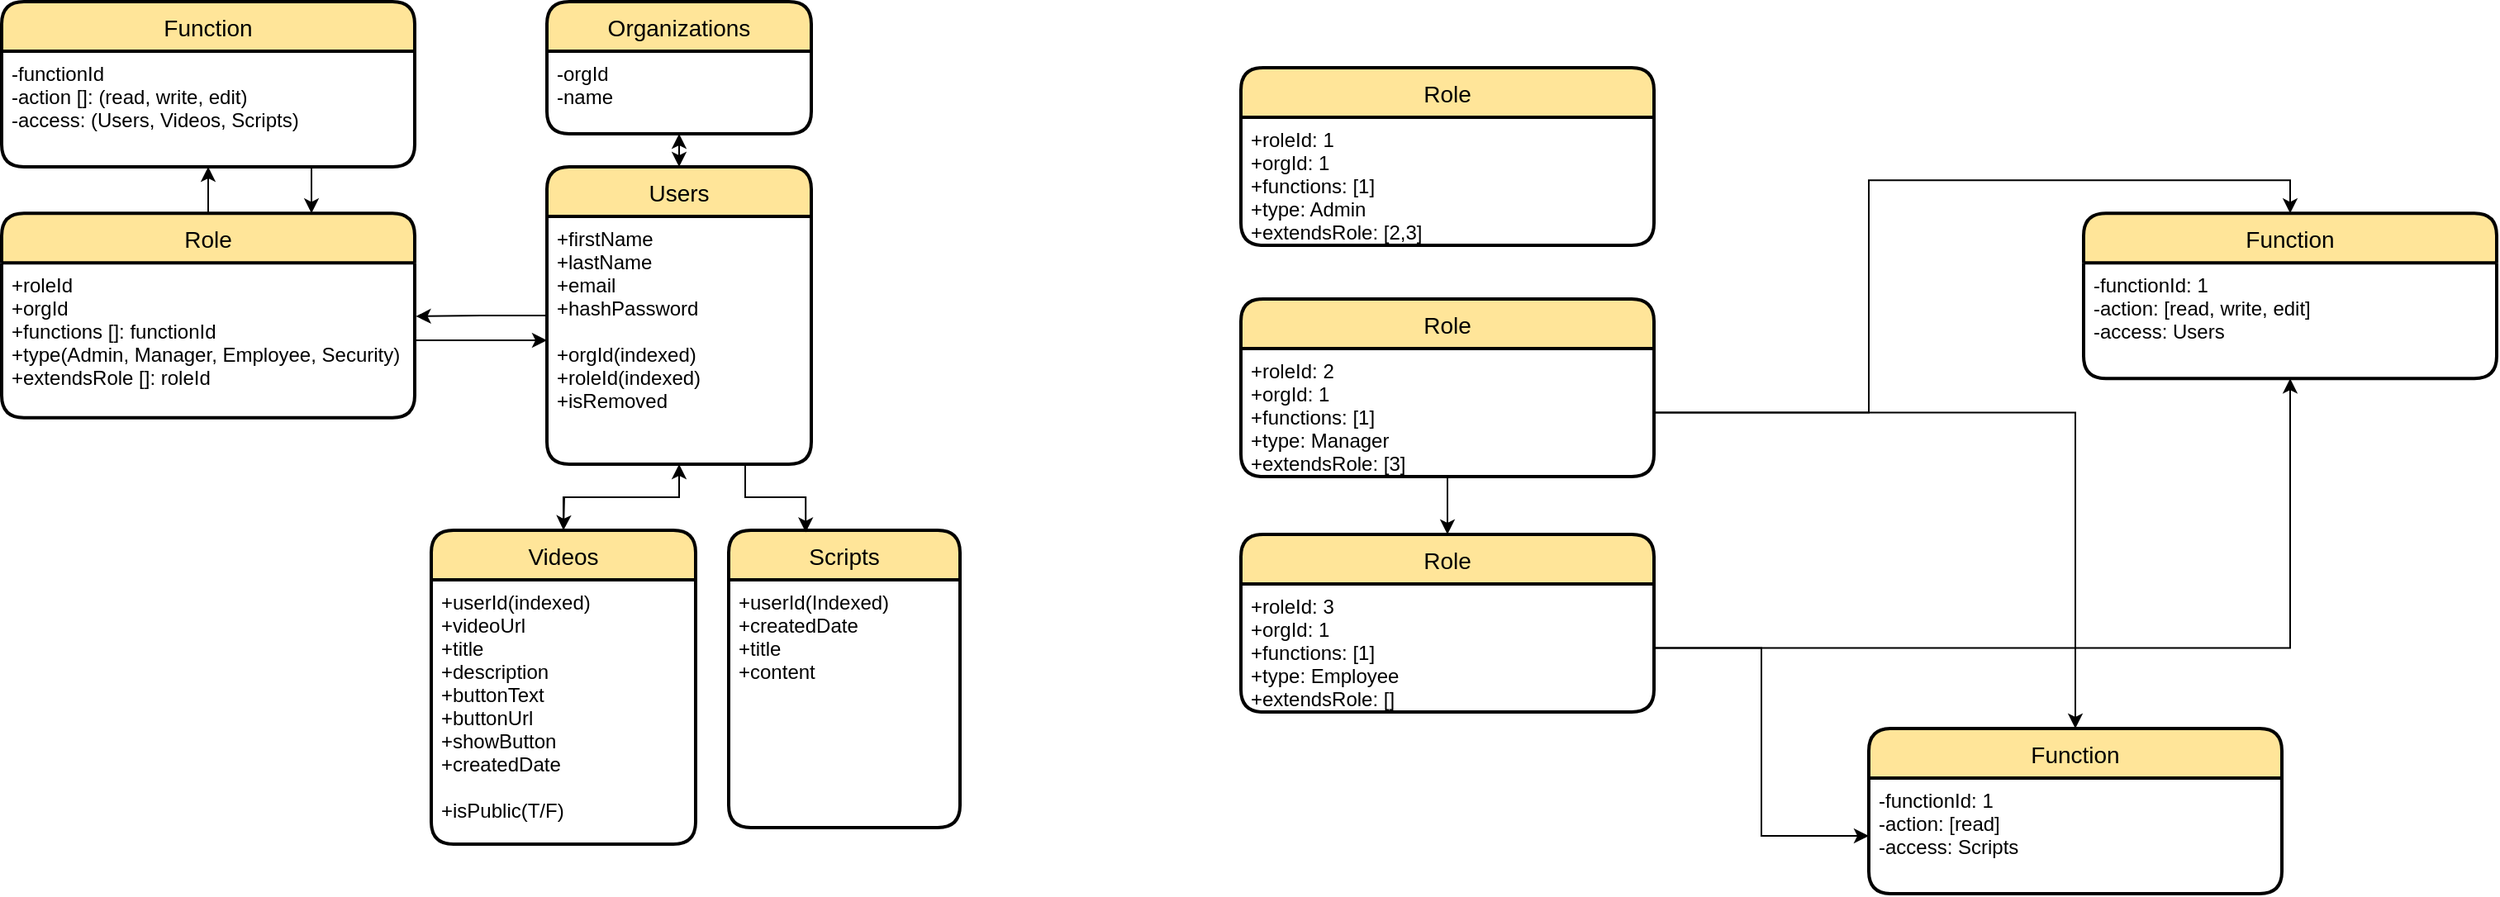<mxfile version="13.6.5" type="github">
  <diagram id="R2lEEEUBdFMjLlhIrx00" name="Page-1">
    <mxGraphModel dx="1184" dy="-109" grid="1" gridSize="10" guides="1" tooltips="1" connect="1" arrows="1" fold="1" page="1" pageScale="1" pageWidth="1100" pageHeight="850" math="0" shadow="0" extFonts="Permanent Marker^https://fonts.googleapis.com/css?family=Permanent+Marker">
      <root>
        <mxCell id="0" />
        <mxCell id="1" parent="0" />
        <mxCell id="sg8UIlXDy95VCHJpMV4Q-33" style="edgeStyle=orthogonalEdgeStyle;rounded=0;orthogonalLoop=1;jettySize=auto;html=1;" parent="1" source="sg8UIlXDy95VCHJpMV4Q-52" target="sg8UIlXDy95VCHJpMV4Q-37" edge="1">
          <mxGeometry relative="1" as="geometry" />
        </mxCell>
        <mxCell id="sg8UIlXDy95VCHJpMV4Q-34" style="edgeStyle=orthogonalEdgeStyle;rounded=0;orthogonalLoop=1;jettySize=auto;html=1;entryX=0;entryY=0.5;entryDx=0;entryDy=0;" parent="1" source="sg8UIlXDy95VCHJpMV4Q-48" target="sg8UIlXDy95VCHJpMV4Q-38" edge="1">
          <mxGeometry relative="1" as="geometry" />
        </mxCell>
        <mxCell id="sg8UIlXDy95VCHJpMV4Q-35" style="edgeStyle=orthogonalEdgeStyle;rounded=0;orthogonalLoop=1;jettySize=auto;html=1;entryX=1.003;entryY=0.345;entryDx=0;entryDy=0;entryPerimeter=0;fontColor=#FF9933;" parent="1" source="sg8UIlXDy95VCHJpMV4Q-37" target="sg8UIlXDy95VCHJpMV4Q-48" edge="1">
          <mxGeometry relative="1" as="geometry" />
        </mxCell>
        <mxCell id="sg8UIlXDy95VCHJpMV4Q-36" style="edgeStyle=orthogonalEdgeStyle;rounded=0;orthogonalLoop=1;jettySize=auto;html=1;entryX=0.5;entryY=1;entryDx=0;entryDy=0;fontColor=#FF9933;" parent="1" source="sg8UIlXDy95VCHJpMV4Q-37" target="sg8UIlXDy95VCHJpMV4Q-52" edge="1">
          <mxGeometry relative="1" as="geometry" />
        </mxCell>
        <mxCell id="sg8UIlXDy95VCHJpMV4Q-62" value="Function" style="swimlane;childLayout=stackLayout;horizontal=1;startSize=30;horizontalStack=0;rounded=1;fontSize=14;fontStyle=0;strokeWidth=2;resizeParent=0;resizeLast=1;shadow=0;dashed=0;align=center;fillColor=#FFE599;" parent="1" vertex="1">
          <mxGeometry x="1370" y="1028.13" width="250" height="100" as="geometry" />
        </mxCell>
        <mxCell id="sg8UIlXDy95VCHJpMV4Q-63" value="-functionId: 1&#xa;-action: [read, write, edit]&#xa;-access: Users" style="align=left;strokeColor=none;fillColor=none;spacingLeft=4;fontSize=12;verticalAlign=top;resizable=0;rotatable=0;part=1;" parent="sg8UIlXDy95VCHJpMV4Q-62" vertex="1">
          <mxGeometry y="30" width="250" height="70" as="geometry" />
        </mxCell>
        <mxCell id="sg8UIlXDy95VCHJpMV4Q-37" value="Users" style="swimlane;childLayout=stackLayout;horizontal=1;startSize=30;horizontalStack=0;rounded=1;fontSize=14;fontStyle=0;strokeWidth=2;resizeParent=0;resizeLast=1;shadow=0;dashed=0;align=center;fillColor=#FFE599;" parent="1" vertex="1">
          <mxGeometry x="440" y="1000" width="160" height="180" as="geometry" />
        </mxCell>
        <mxCell id="sg8UIlXDy95VCHJpMV4Q-38" value="+firstName&#xa;+lastName&#xa;+email&#xa;+hashPassword&#xa;&#xa;+orgId(indexed)&#xa;+roleId(indexed)&#xa;+isRemoved" style="align=left;strokeColor=none;fillColor=none;spacingLeft=4;fontSize=12;verticalAlign=top;resizable=0;rotatable=0;part=1;" parent="sg8UIlXDy95VCHJpMV4Q-37" vertex="1">
          <mxGeometry y="30" width="160" height="150" as="geometry" />
        </mxCell>
        <mxCell id="sg8UIlXDy95VCHJpMV4Q-47" value="Role" style="swimlane;childLayout=stackLayout;horizontal=1;startSize=30;horizontalStack=0;rounded=1;fontSize=14;fontStyle=0;strokeWidth=2;resizeParent=0;resizeLast=1;shadow=0;dashed=0;align=center;fillColor=#FFE599;" parent="1" vertex="1">
          <mxGeometry x="110" y="1028.13" width="250" height="123.75" as="geometry">
            <mxRectangle x="540" y="290" width="70" height="30" as="alternateBounds" />
          </mxGeometry>
        </mxCell>
        <mxCell id="sg8UIlXDy95VCHJpMV4Q-48" value="+roleId&#xa;+orgId&#xa;+functions []: functionId&#xa;+type(Admin, Manager, Employee, Security)&#xa;+extendsRole []: roleId" style="align=left;strokeColor=none;fillColor=none;spacingLeft=4;fontSize=12;verticalAlign=top;resizable=0;rotatable=0;part=1;" parent="sg8UIlXDy95VCHJpMV4Q-47" vertex="1">
          <mxGeometry y="30" width="250" height="93.75" as="geometry" />
        </mxCell>
        <mxCell id="sg8UIlXDy95VCHJpMV4Q-64" value="Function" style="swimlane;childLayout=stackLayout;horizontal=1;startSize=30;horizontalStack=0;rounded=1;fontSize=14;fontStyle=0;strokeWidth=2;resizeParent=0;resizeLast=1;shadow=0;dashed=0;align=center;fillColor=#FFE599;" parent="1" vertex="1">
          <mxGeometry x="1240" y="1340" width="250" height="100" as="geometry" />
        </mxCell>
        <mxCell id="sg8UIlXDy95VCHJpMV4Q-65" value="-functionId: 1&#xa;-action: [read]&#xa;-access: Scripts" style="align=left;strokeColor=none;fillColor=none;spacingLeft=4;fontSize=12;verticalAlign=top;resizable=0;rotatable=0;part=1;" parent="sg8UIlXDy95VCHJpMV4Q-64" vertex="1">
          <mxGeometry y="30" width="250" height="70" as="geometry" />
        </mxCell>
        <mxCell id="sg8UIlXDy95VCHJpMV4Q-67" value="Videos" style="swimlane;childLayout=stackLayout;horizontal=1;startSize=30;horizontalStack=0;rounded=1;fontSize=14;fontStyle=0;strokeWidth=2;resizeParent=0;resizeLast=1;shadow=0;dashed=0;align=center;fillColor=#FFE599;" parent="1" vertex="1">
          <mxGeometry x="370" y="1220" width="160" height="190" as="geometry" />
        </mxCell>
        <mxCell id="sg8UIlXDy95VCHJpMV4Q-68" value="+userId(indexed)&#xa;+videoUrl&#xa;+title&#xa;+description&#xa;+buttonText&#xa;+buttonUrl&#xa;+showButton&#xa;+createdDate&#xa;&#xa;+isPublic(T/F)" style="align=left;strokeColor=none;fillColor=none;spacingLeft=4;fontSize=12;verticalAlign=top;resizable=0;rotatable=0;part=1;" parent="sg8UIlXDy95VCHJpMV4Q-67" vertex="1">
          <mxGeometry y="30" width="160" height="160" as="geometry" />
        </mxCell>
        <mxCell id="sg8UIlXDy95VCHJpMV4Q-69" value="Scripts" style="swimlane;childLayout=stackLayout;horizontal=1;startSize=30;horizontalStack=0;rounded=1;fontSize=14;fontStyle=0;strokeWidth=2;resizeParent=0;resizeLast=1;shadow=0;dashed=0;align=center;fillColor=#FFE599;" parent="1" vertex="1">
          <mxGeometry x="550" y="1220" width="140" height="180" as="geometry" />
        </mxCell>
        <mxCell id="sg8UIlXDy95VCHJpMV4Q-70" value="+userId(Indexed)&#xa;+createdDate&#xa;+title&#xa;+content" style="align=left;strokeColor=none;fillColor=none;spacingLeft=4;fontSize=12;verticalAlign=top;resizable=0;rotatable=0;part=1;" parent="sg8UIlXDy95VCHJpMV4Q-69" vertex="1">
          <mxGeometry y="30" width="140" height="150" as="geometry" />
        </mxCell>
        <mxCell id="sg8UIlXDy95VCHJpMV4Q-51" value="Organizations" style="swimlane;childLayout=stackLayout;horizontal=1;startSize=30;horizontalStack=0;rounded=1;fontSize=14;fontStyle=0;strokeWidth=2;resizeParent=0;resizeLast=1;shadow=0;dashed=0;align=center;fillColor=#FFE599;" parent="1" vertex="1">
          <mxGeometry x="440" y="900" width="160" height="80" as="geometry" />
        </mxCell>
        <mxCell id="sg8UIlXDy95VCHJpMV4Q-52" value="-orgId&#xa;-name" style="align=left;strokeColor=none;fillColor=none;spacingLeft=4;fontSize=12;verticalAlign=top;resizable=0;rotatable=0;part=1;" parent="sg8UIlXDy95VCHJpMV4Q-51" vertex="1">
          <mxGeometry y="30" width="160" height="50" as="geometry" />
        </mxCell>
        <mxCell id="sg8UIlXDy95VCHJpMV4Q-44" value="Function" style="swimlane;childLayout=stackLayout;horizontal=1;startSize=30;horizontalStack=0;rounded=1;fontSize=14;fontStyle=0;strokeWidth=2;resizeParent=0;resizeLast=1;shadow=0;dashed=0;align=center;fillColor=#FFE599;" parent="1" vertex="1">
          <mxGeometry x="110" y="900" width="250" height="100" as="geometry" />
        </mxCell>
        <mxCell id="sg8UIlXDy95VCHJpMV4Q-45" value="-functionId&#xa;-action []: (read, write, edit)&#xa;-access: (Users, Videos, Scripts)" style="align=left;strokeColor=none;fillColor=none;spacingLeft=4;fontSize=12;verticalAlign=top;resizable=0;rotatable=0;part=1;" parent="sg8UIlXDy95VCHJpMV4Q-44" vertex="1">
          <mxGeometry y="30" width="250" height="70" as="geometry" />
        </mxCell>
        <mxCell id="sg8UIlXDy95VCHJpMV4Q-57" value="Role" style="swimlane;childLayout=stackLayout;horizontal=1;startSize=30;horizontalStack=0;rounded=1;fontSize=14;fontStyle=0;strokeWidth=2;resizeParent=0;resizeLast=1;shadow=0;dashed=0;align=center;fillColor=#FFE599;" parent="1" vertex="1">
          <mxGeometry x="860" y="1222.5" width="250" height="107.5" as="geometry">
            <mxRectangle x="540" y="290" width="70" height="30" as="alternateBounds" />
          </mxGeometry>
        </mxCell>
        <mxCell id="sg8UIlXDy95VCHJpMV4Q-58" value="+roleId: 3&#xa;+orgId: 1&#xa;+functions: [1]&#xa;+type: Employee&#xa;+extendsRole: []" style="align=left;strokeColor=none;fillColor=none;spacingLeft=4;fontSize=12;verticalAlign=top;resizable=0;rotatable=0;part=1;" parent="sg8UIlXDy95VCHJpMV4Q-57" vertex="1">
          <mxGeometry y="30" width="250" height="77.5" as="geometry" />
        </mxCell>
        <mxCell id="sg8UIlXDy95VCHJpMV4Q-42" value="Role" style="swimlane;childLayout=stackLayout;horizontal=1;startSize=30;horizontalStack=0;rounded=1;fontSize=14;fontStyle=0;strokeWidth=2;resizeParent=0;resizeLast=1;shadow=0;dashed=0;align=center;fillColor=#FFE599;" parent="1" vertex="1">
          <mxGeometry x="860" y="1080" width="250" height="107.5" as="geometry">
            <mxRectangle x="540" y="290" width="70" height="30" as="alternateBounds" />
          </mxGeometry>
        </mxCell>
        <mxCell id="sg8UIlXDy95VCHJpMV4Q-43" value="+roleId: 2&#xa;+orgId: 1&#xa;+functions: [1]&#xa;+type: Manager&#xa;+extendsRole: [3]" style="align=left;strokeColor=none;fillColor=none;spacingLeft=4;fontSize=12;verticalAlign=top;resizable=0;rotatable=0;part=1;" parent="sg8UIlXDy95VCHJpMV4Q-42" vertex="1">
          <mxGeometry y="30" width="250" height="77.5" as="geometry" />
        </mxCell>
        <mxCell id="sg8UIlXDy95VCHJpMV4Q-40" value="Role" style="swimlane;childLayout=stackLayout;horizontal=1;startSize=30;horizontalStack=0;rounded=1;fontSize=14;fontStyle=0;strokeWidth=2;resizeParent=0;resizeLast=1;shadow=0;dashed=0;align=center;fillColor=#FFE599;" parent="1" vertex="1">
          <mxGeometry x="860" y="940" width="250" height="107.5" as="geometry">
            <mxRectangle x="540" y="290" width="70" height="30" as="alternateBounds" />
          </mxGeometry>
        </mxCell>
        <mxCell id="sg8UIlXDy95VCHJpMV4Q-41" value="+roleId: 1&#xa;+orgId: 1&#xa;+functions: [1]&#xa;+type: Admin&#xa;+extendsRole: [2,3]" style="align=left;strokeColor=none;fillColor=none;spacingLeft=4;fontSize=12;verticalAlign=top;resizable=0;rotatable=0;part=1;" parent="sg8UIlXDy95VCHJpMV4Q-40" vertex="1">
          <mxGeometry y="30" width="250" height="77.5" as="geometry" />
        </mxCell>
        <mxCell id="sg8UIlXDy95VCHJpMV4Q-46" style="edgeStyle=orthogonalEdgeStyle;rounded=0;orthogonalLoop=1;jettySize=auto;html=1;entryX=0.5;entryY=1;entryDx=0;entryDy=0;fontColor=#FF9933;" parent="1" source="sg8UIlXDy95VCHJpMV4Q-47" target="sg8UIlXDy95VCHJpMV4Q-45" edge="1">
          <mxGeometry relative="1" as="geometry" />
        </mxCell>
        <mxCell id="sg8UIlXDy95VCHJpMV4Q-55" style="edgeStyle=orthogonalEdgeStyle;rounded=0;orthogonalLoop=1;jettySize=auto;html=1;entryX=0.5;entryY=0;entryDx=0;entryDy=0;fontColor=#FF9933;" parent="1" source="sg8UIlXDy95VCHJpMV4Q-43" target="sg8UIlXDy95VCHJpMV4Q-62" edge="1">
          <mxGeometry relative="1" as="geometry" />
        </mxCell>
        <mxCell id="sg8UIlXDy95VCHJpMV4Q-56" style="edgeStyle=orthogonalEdgeStyle;rounded=0;orthogonalLoop=1;jettySize=auto;html=1;fontColor=#FF9933;" parent="1" source="sg8UIlXDy95VCHJpMV4Q-43" target="sg8UIlXDy95VCHJpMV4Q-64" edge="1">
          <mxGeometry relative="1" as="geometry" />
        </mxCell>
        <mxCell id="sg8UIlXDy95VCHJpMV4Q-59" style="edgeStyle=orthogonalEdgeStyle;rounded=0;orthogonalLoop=1;jettySize=auto;html=1;fontColor=#FF9933;entryX=0;entryY=0.5;entryDx=0;entryDy=0;" parent="1" source="sg8UIlXDy95VCHJpMV4Q-58" target="sg8UIlXDy95VCHJpMV4Q-65" edge="1">
          <mxGeometry relative="1" as="geometry" />
        </mxCell>
        <mxCell id="sg8UIlXDy95VCHJpMV4Q-60" style="edgeStyle=orthogonalEdgeStyle;rounded=0;orthogonalLoop=1;jettySize=auto;html=1;fontColor=#FF9933;" parent="1" source="sg8UIlXDy95VCHJpMV4Q-58" target="sg8UIlXDy95VCHJpMV4Q-62" edge="1">
          <mxGeometry relative="1" as="geometry" />
        </mxCell>
        <mxCell id="sg8UIlXDy95VCHJpMV4Q-61" style="edgeStyle=orthogonalEdgeStyle;rounded=0;orthogonalLoop=1;jettySize=auto;html=1;entryX=0.5;entryY=0;entryDx=0;entryDy=0;fontColor=#FF9933;" parent="1" source="sg8UIlXDy95VCHJpMV4Q-43" target="sg8UIlXDy95VCHJpMV4Q-57" edge="1">
          <mxGeometry relative="1" as="geometry" />
        </mxCell>
        <mxCell id="sg8UIlXDy95VCHJpMV4Q-66" style="edgeStyle=orthogonalEdgeStyle;rounded=0;orthogonalLoop=1;jettySize=auto;html=1;exitX=0.5;exitY=0;exitDx=0;exitDy=0;fontColor=#FF9933;" parent="1" source="sg8UIlXDy95VCHJpMV4Q-67" target="sg8UIlXDy95VCHJpMV4Q-38" edge="1">
          <mxGeometry relative="1" as="geometry" />
        </mxCell>
        <mxCell id="sg8UIlXDy95VCHJpMV4Q-71" style="edgeStyle=orthogonalEdgeStyle;rounded=0;orthogonalLoop=1;jettySize=auto;html=1;exitX=0.75;exitY=1;exitDx=0;exitDy=0;entryX=0.75;entryY=0;entryDx=0;entryDy=0;fontColor=#FF9933;" parent="1" source="sg8UIlXDy95VCHJpMV4Q-45" target="sg8UIlXDy95VCHJpMV4Q-47" edge="1">
          <mxGeometry relative="1" as="geometry" />
        </mxCell>
        <mxCell id="sg8UIlXDy95VCHJpMV4Q-72" style="edgeStyle=orthogonalEdgeStyle;rounded=0;orthogonalLoop=1;jettySize=auto;html=1;fontColor=#FF9933;" parent="1" source="sg8UIlXDy95VCHJpMV4Q-38" edge="1">
          <mxGeometry relative="1" as="geometry">
            <mxPoint x="450" y="1220" as="targetPoint" />
          </mxGeometry>
        </mxCell>
        <mxCell id="sg8UIlXDy95VCHJpMV4Q-73" style="edgeStyle=orthogonalEdgeStyle;rounded=0;orthogonalLoop=1;jettySize=auto;html=1;exitX=0.75;exitY=1;exitDx=0;exitDy=0;fontColor=#FF9933;" parent="1" source="sg8UIlXDy95VCHJpMV4Q-38" edge="1">
          <mxGeometry relative="1" as="geometry">
            <mxPoint x="560" y="1180" as="targetPoint" />
          </mxGeometry>
        </mxCell>
        <mxCell id="sg8UIlXDy95VCHJpMV4Q-74" style="edgeStyle=orthogonalEdgeStyle;rounded=0;orthogonalLoop=1;jettySize=auto;html=1;exitX=0.75;exitY=1;exitDx=0;exitDy=0;entryX=0.333;entryY=0.007;entryDx=0;entryDy=0;entryPerimeter=0;fontColor=#FF9933;" parent="1" source="sg8UIlXDy95VCHJpMV4Q-38" target="sg8UIlXDy95VCHJpMV4Q-69" edge="1">
          <mxGeometry relative="1" as="geometry" />
        </mxCell>
      </root>
    </mxGraphModel>
  </diagram>
</mxfile>
